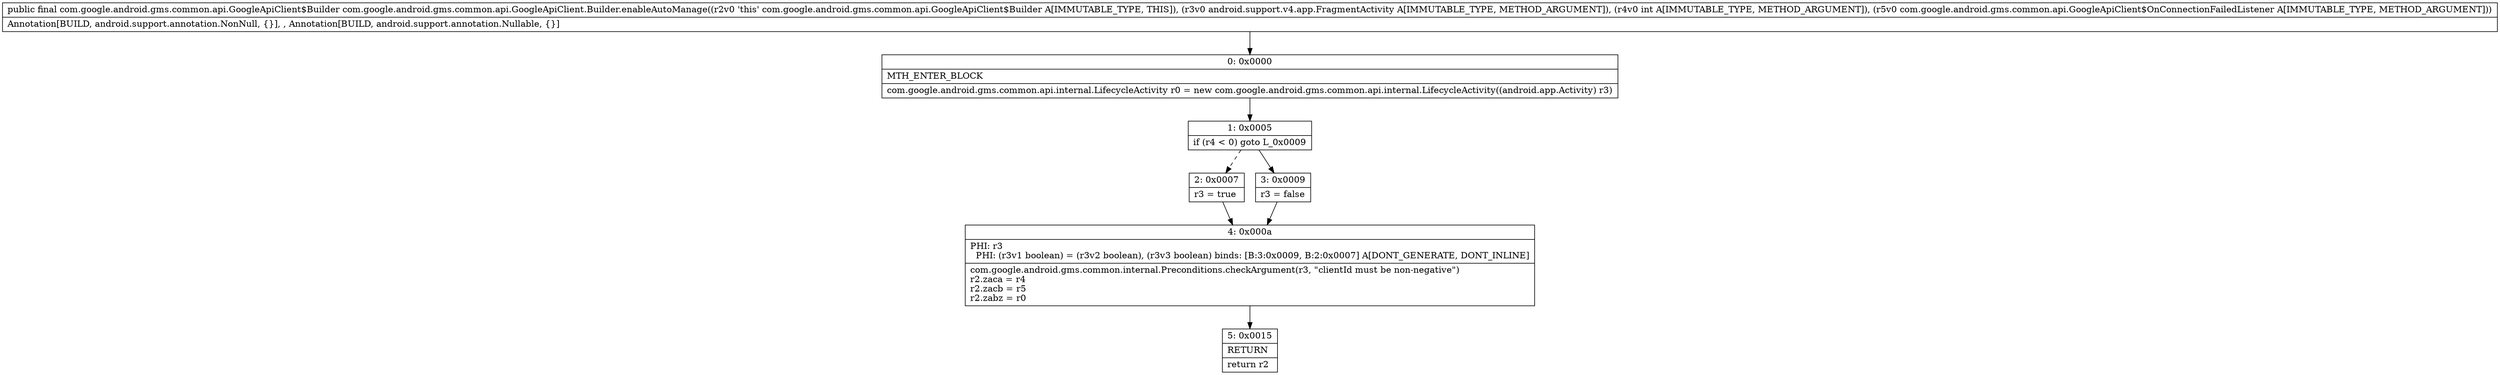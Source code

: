 digraph "CFG forcom.google.android.gms.common.api.GoogleApiClient.Builder.enableAutoManage(Landroid\/support\/v4\/app\/FragmentActivity;ILcom\/google\/android\/gms\/common\/api\/GoogleApiClient$OnConnectionFailedListener;)Lcom\/google\/android\/gms\/common\/api\/GoogleApiClient$Builder;" {
Node_0 [shape=record,label="{0\:\ 0x0000|MTH_ENTER_BLOCK\l|com.google.android.gms.common.api.internal.LifecycleActivity r0 = new com.google.android.gms.common.api.internal.LifecycleActivity((android.app.Activity) r3)\l}"];
Node_1 [shape=record,label="{1\:\ 0x0005|if (r4 \< 0) goto L_0x0009\l}"];
Node_2 [shape=record,label="{2\:\ 0x0007|r3 = true\l}"];
Node_3 [shape=record,label="{3\:\ 0x0009|r3 = false\l}"];
Node_4 [shape=record,label="{4\:\ 0x000a|PHI: r3 \l  PHI: (r3v1 boolean) = (r3v2 boolean), (r3v3 boolean) binds: [B:3:0x0009, B:2:0x0007] A[DONT_GENERATE, DONT_INLINE]\l|com.google.android.gms.common.internal.Preconditions.checkArgument(r3, \"clientId must be non\-negative\")\lr2.zaca = r4\lr2.zacb = r5\lr2.zabz = r0\l}"];
Node_5 [shape=record,label="{5\:\ 0x0015|RETURN\l|return r2\l}"];
MethodNode[shape=record,label="{public final com.google.android.gms.common.api.GoogleApiClient$Builder com.google.android.gms.common.api.GoogleApiClient.Builder.enableAutoManage((r2v0 'this' com.google.android.gms.common.api.GoogleApiClient$Builder A[IMMUTABLE_TYPE, THIS]), (r3v0 android.support.v4.app.FragmentActivity A[IMMUTABLE_TYPE, METHOD_ARGUMENT]), (r4v0 int A[IMMUTABLE_TYPE, METHOD_ARGUMENT]), (r5v0 com.google.android.gms.common.api.GoogleApiClient$OnConnectionFailedListener A[IMMUTABLE_TYPE, METHOD_ARGUMENT]))  | Annotation[BUILD, android.support.annotation.NonNull, \{\}], , Annotation[BUILD, android.support.annotation.Nullable, \{\}]\l}"];
MethodNode -> Node_0;
Node_0 -> Node_1;
Node_1 -> Node_2[style=dashed];
Node_1 -> Node_3;
Node_2 -> Node_4;
Node_3 -> Node_4;
Node_4 -> Node_5;
}

